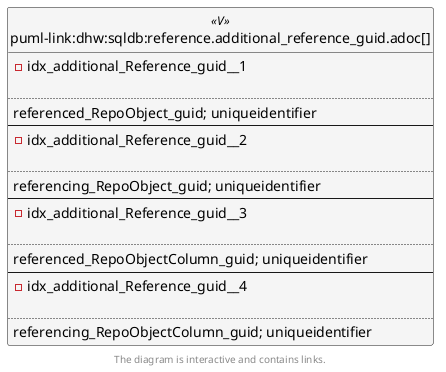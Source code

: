 @startuml
left to right direction
'top to bottom direction
hide circle
'avoide "." issues:
set namespaceSeparator none


skinparam class {
  BackgroundColor White
  BackgroundColor<<FN>> Yellow
  BackgroundColor<<FS>> Yellow
  BackgroundColor<<FT>> LightGray
  BackgroundColor<<IF>> Yellow
  BackgroundColor<<IS>> Yellow
  BackgroundColor<<P>> Aqua
  BackgroundColor<<PC>> Aqua
  BackgroundColor<<SN>> Yellow
  BackgroundColor<<SO>> SlateBlue
  BackgroundColor<<TF>> LightGray
  BackgroundColor<<TR>> Tomato
  BackgroundColor<<U>> White
  BackgroundColor<<V>> WhiteSmoke
  BackgroundColor<<X>> Aqua
  BackgroundColor<<external>> AliceBlue
}


entity "puml-link:dhw:sqldb:reference.additional_reference_guid.adoc[]" as reference.additional_Reference_guid << V >> {
- idx_additional_Reference_guid__1

..
referenced_RepoObject_guid; uniqueidentifier
--
- idx_additional_Reference_guid__2

..
referencing_RepoObject_guid; uniqueidentifier
--
- idx_additional_Reference_guid__3

..
referenced_RepoObjectColumn_guid; uniqueidentifier
--
- idx_additional_Reference_guid__4

..
referencing_RepoObjectColumn_guid; uniqueidentifier
}

footer The diagram is interactive and contains links.
@enduml

